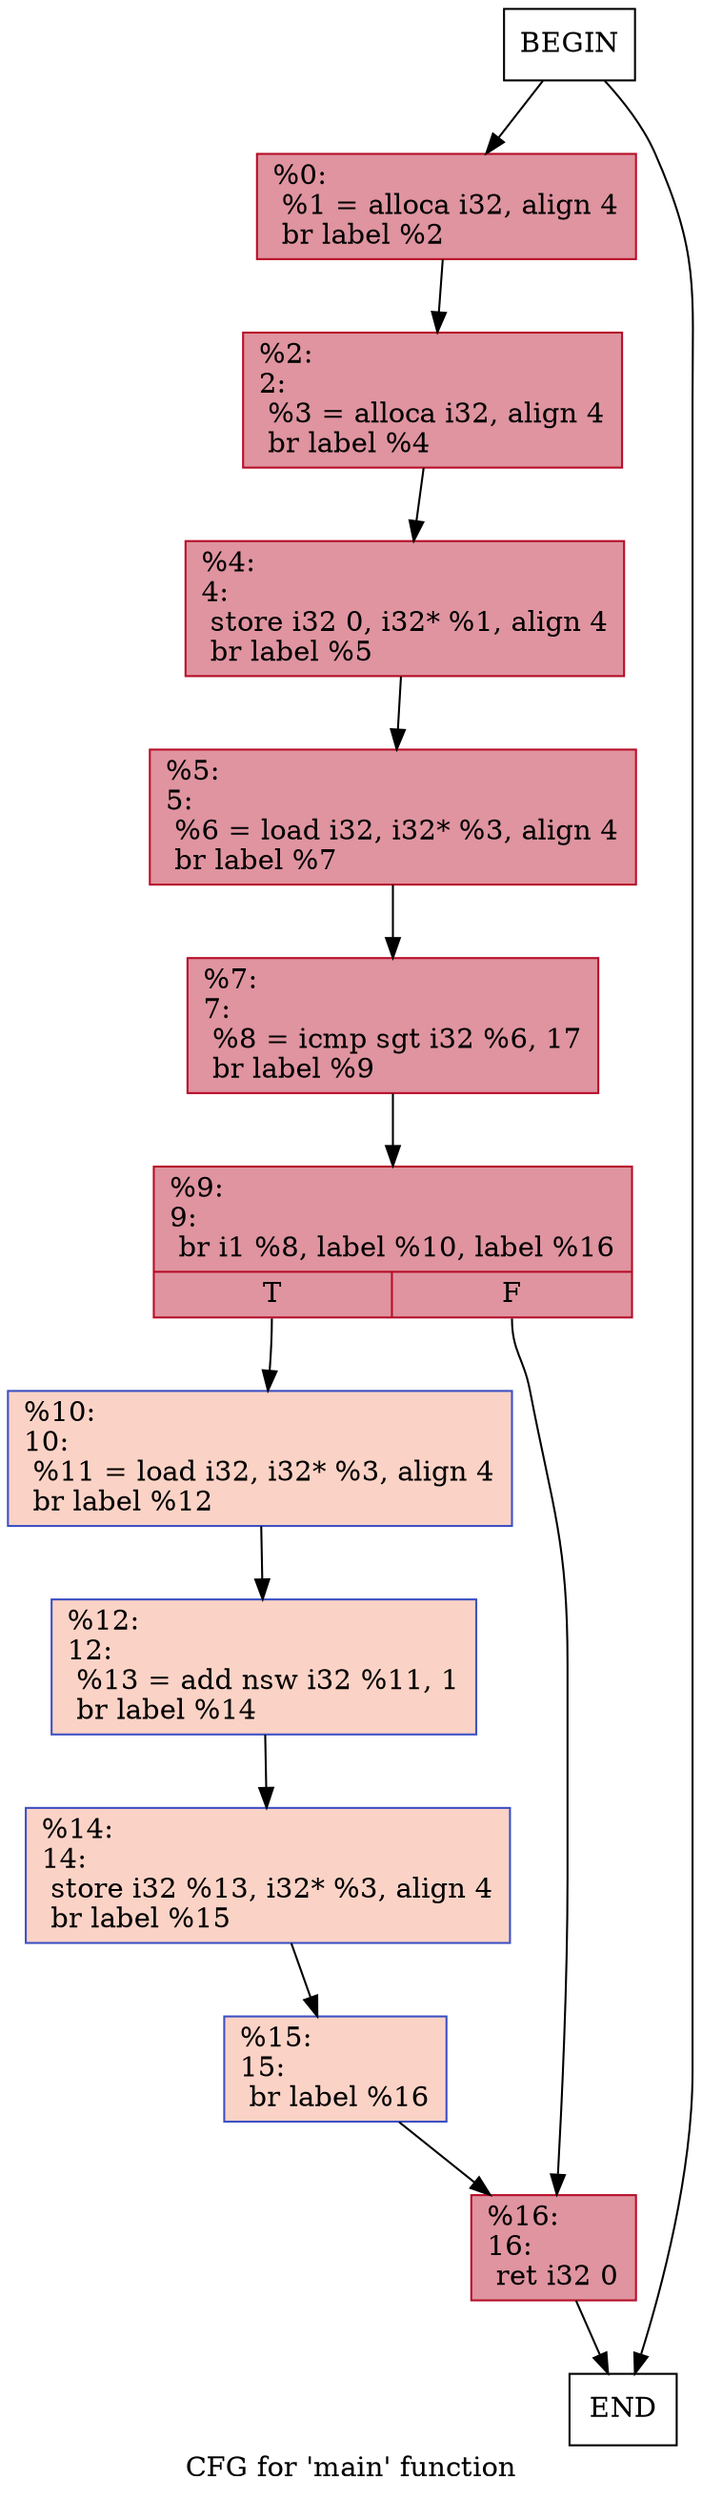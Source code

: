 digraph "CFG for 'main' function" {
	label="CFG for 'main' function";

	Nodebeginmain [shape=record, label="BEGIN"];
	Nodebeginmain -> Node0xabaa50
	Node0xabaa50 [shape=record,color="#b70d28ff", style=filled, fillcolor="#b70d2870",label="{%0:\l  %1 = alloca i32, align 4\l  br label %2\l}"];
	Node0xabaa50 -> Node0xabb1b0;
	Node0xabb1b0 [shape=record,color="#b70d28ff", style=filled, fillcolor="#b70d2870",label="{%2:\l2:                                                \l  %3 = alloca i32, align 4\l  br label %4\l}"];
	Node0xabb1b0 -> Node0xabb310;
	Node0xabb310 [shape=record,color="#b70d28ff", style=filled, fillcolor="#b70d2870",label="{%4:\l4:                                                \l  store i32 0, i32* %1, align 4\l  br label %5\l}"];
	Node0xabb310 -> Node0xabb420;
	Node0xabb420 [shape=record,color="#b70d28ff", style=filled, fillcolor="#b70d2870",label="{%5:\l5:                                                \l  %6 = load i32, i32* %3, align 4\l  br label %7\l}"];
	Node0xabb420 -> Node0xabb550;
	Node0xabb550 [shape=record,color="#b70d28ff", style=filled, fillcolor="#b70d2870",label="{%7:\l7:                                                \l  %8 = icmp sgt i32 %6, 17\l  br label %9\l}"];
	Node0xabb550 -> Node0xabb3d0;
	Node0xabb3d0 [shape=record,color="#b70d28ff", style=filled, fillcolor="#b70d2870",label="{%9:\l9:                                                \l  br i1 %8, label %10, label %16\l|{<s0>T|<s1>F}}"];
	Node0xabb3d0:s0 -> Node0xabb6b0;
	Node0xabb3d0:s1 -> Node0xabb700;
	Node0xabb6b0 [shape=record,color="#3d50c3ff", style=filled, fillcolor="#f59c7d70",label="{%10:\l10:                                               \l  %11 = load i32, i32* %3, align 4\l  br label %12\l}"];
	Node0xabb6b0 -> Node0xabb8b0;
	Node0xabb8b0 [shape=record,color="#3d50c3ff", style=filled, fillcolor="#f59c7d70",label="{%12:\l12:                                               \l  %13 = add nsw i32 %11, 1\l  br label %14\l}"];
	Node0xabb8b0 -> Node0xabb970;
	Node0xabb970 [shape=record,color="#3d50c3ff", style=filled, fillcolor="#f59c7d70",label="{%14:\l14:                                               \l  store i32 %13, i32* %3, align 4\l  br label %15\l}"];
	Node0xabb970 -> Node0xabba30;
	Node0xabba30 [shape=record,color="#3d50c3ff", style=filled, fillcolor="#f59c7d70",label="{%15:\l15:                                               \l  br label %16\l}"];
	Node0xabba30 -> Node0xabb700;
	Node0xabb700 [shape=record,color="#b70d28ff", style=filled, fillcolor="#b70d2870",label="{%16:\l16:                                               \l  ret i32 0\l}"];
	Node0xabb700 -> Nodeendmain;
	Nodeendmain [shape=record, label="END"];
	Nodebeginmain -> Nodeendmain;
}
